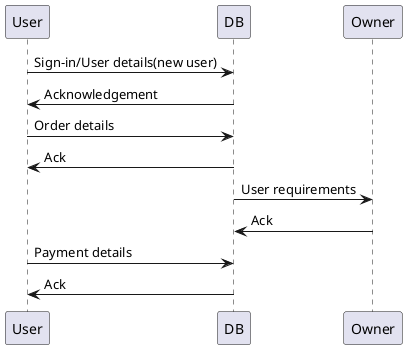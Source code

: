 @startuml
User -> DB: Sign-in/User details(new user)
DB->User:Acknowledgement

User -> DB: Order details
DB->User:Ack

DB->Owner:User requirements
Owner->DB:Ack


User->DB:Payment details
DB->User:Ack

@enduml